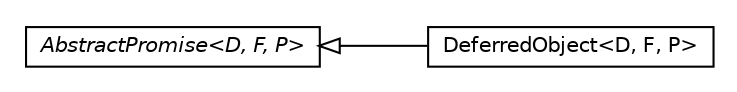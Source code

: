 #!/usr/local/bin/dot
#
# Class diagram 
# Generated by UMLGraph version R5_6-24-gf6e263 (http://www.umlgraph.org/)
#

digraph G {
	edge [fontname="Helvetica",fontsize=10,labelfontname="Helvetica",labelfontsize=10];
	node [fontname="Helvetica",fontsize=10,shape=plaintext];
	nodesep=0.25;
	ranksep=0.5;
	rankdir=LR;
	// org.turbogwt.core.future.shared.impl.DeferredObject<D, F, P>
	c90 [label=<<table title="org.turbogwt.core.future.shared.impl.DeferredObject" border="0" cellborder="1" cellspacing="0" cellpadding="2" port="p" href="./DeferredObject.html">
		<tr><td><table border="0" cellspacing="0" cellpadding="1">
<tr><td align="center" balign="center"> DeferredObject&lt;D, F, P&gt; </td></tr>
		</table></td></tr>
		</table>>, URL="./DeferredObject.html", fontname="Helvetica", fontcolor="black", fontsize=10.0];
	// org.turbogwt.core.future.shared.impl.AbstractPromise<D, F, P>
	c91 [label=<<table title="org.turbogwt.core.future.shared.impl.AbstractPromise" border="0" cellborder="1" cellspacing="0" cellpadding="2" port="p" href="./AbstractPromise.html">
		<tr><td><table border="0" cellspacing="0" cellpadding="1">
<tr><td align="center" balign="center"><font face="Helvetica-Oblique"> AbstractPromise&lt;D, F, P&gt; </font></td></tr>
		</table></td></tr>
		</table>>, URL="./AbstractPromise.html", fontname="Helvetica", fontcolor="black", fontsize=10.0];
	//org.turbogwt.core.future.shared.impl.DeferredObject<D, F, P> extends org.turbogwt.core.future.shared.impl.AbstractPromise<D, F, P>
	c91:p -> c90:p [dir=back,arrowtail=empty];
}

